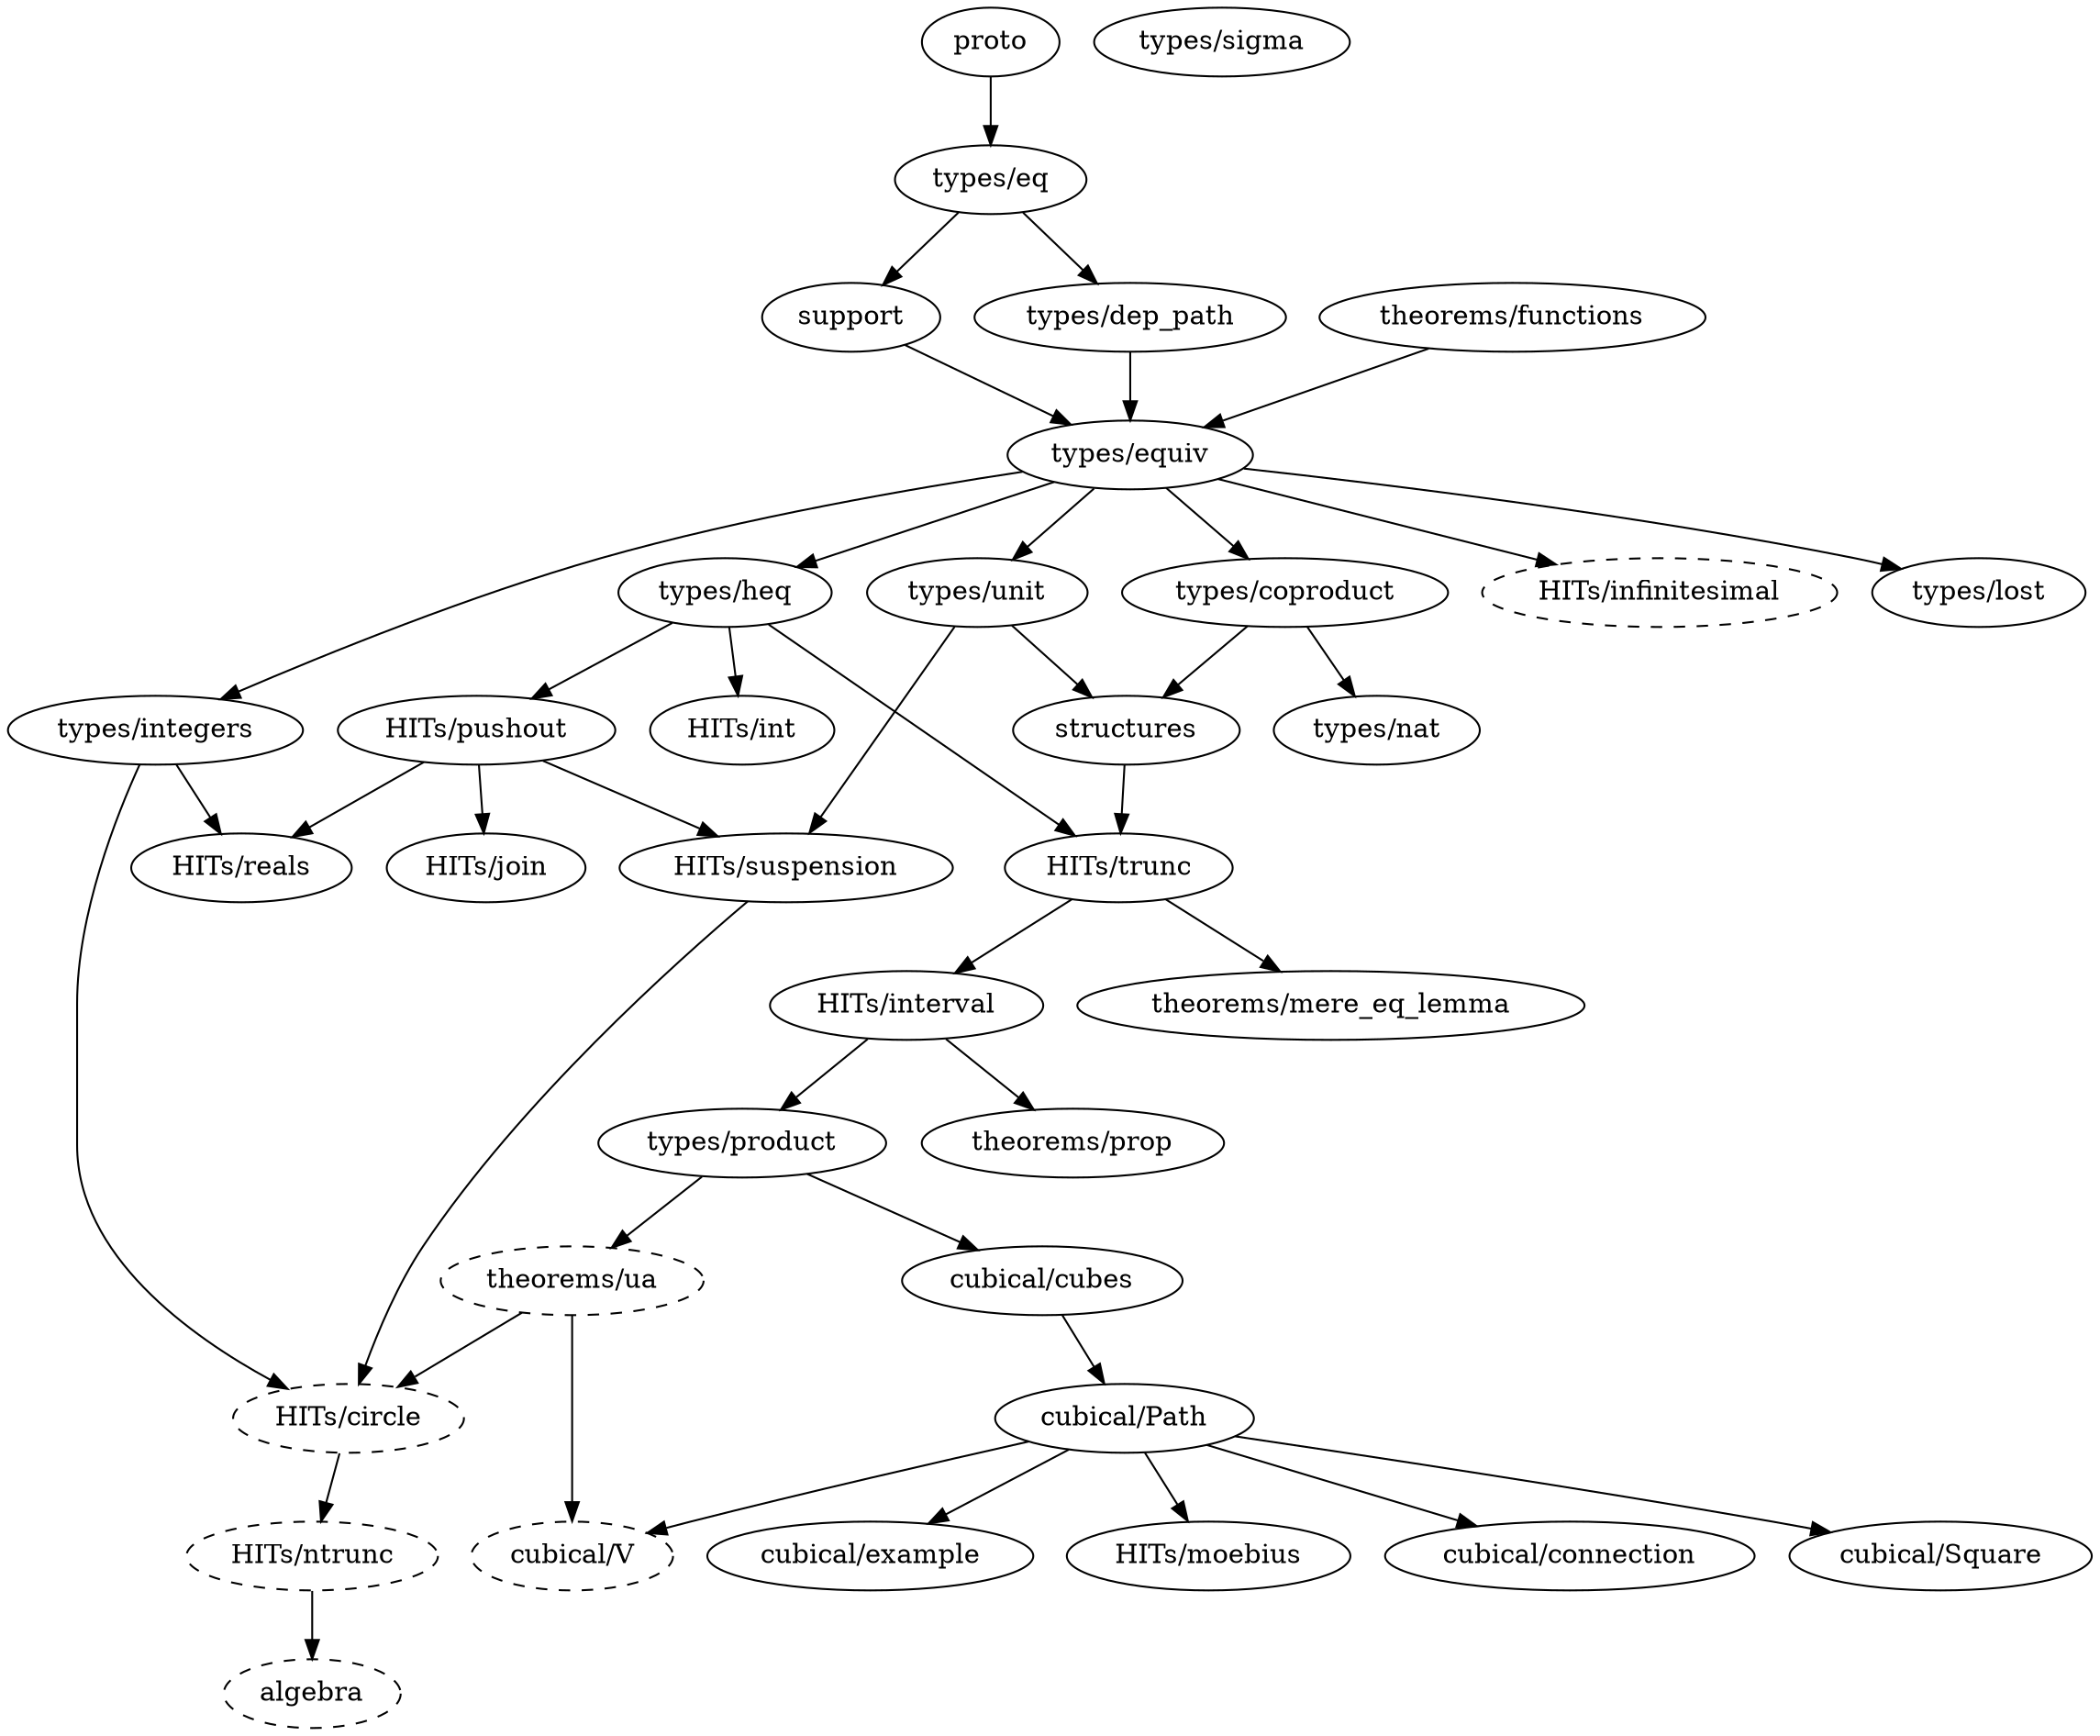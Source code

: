 digraph dependency_map {
  proto -> "types/eq"

  algebra [style=dashed]
  "HITs/ntrunc" -> algebra

  "HITs/circle" [style=dashed]
  "types/integers" -> "HITs/circle"
  "HITs/suspension" -> "HITs/circle"
  "theorems/ua" -> "HITs/circle"

  "HITs/infinitesimal" [style=dashed]
  "types/equiv" -> "HITs/infinitesimal"

  "types/equiv" -> "types/coproduct"
  "types/eq" -> "types/dep_path"

  "cubical/Path" -> "cubical/connection"
  "types/product" -> "cubical/cubes"
  "cubical/cubes" -> "cubical/Path"
  "cubical/Path" -> "cubical/Square"
  "cubical/Path" -> "cubical/example"

  "cubical/V" [style=dashed]
  "theorems/ua" -> "cubical/V"
  "cubical/Path" -> "cubical/V"

  "types/equiv" -> "types/heq"
  "types/equiv" -> "types/integers"

  "types/dep_path" -> "types/equiv"
  support -> "types/equiv"
  "theorems/functions" -> "types/equiv"

  "types/heq" -> "HITs/int"

  "HITs/trunc" -> "HITs/interval"

  "HITs/pushout" -> "HITs/join"

  "cubical/Path" -> "HITs/moebius"

  "HITs/trunc" -> "theorems/mere_eq_lemma"

  "HITs/ntrunc" [style=dashed]
  "HITs/circle" -> "HITs/ntrunc"

  "HITs/interval" -> "types/product"

  "HITs/interval" -> "theorems/prop"

  "types/heq" -> "HITs/pushout"

  "HITs/pushout" -> "HITs/reals"
  "types/integers" -> "HITs/reals"

  "types/unit" -> structures
  "types/coproduct" -> structures

  "types/eq" -> support

  "HITs/pushout" -> "HITs/suspension"
  "types/unit" -> "HITs/suspension"

  structures -> "HITs/trunc"
  "types/heq" -> "HITs/trunc"

  "theorems/ua" [style=dashed]
  "types/product" -> "theorems/ua"

  "types/equiv" -> "types/unit"

  "types/coproduct" -> "types/nat"

  "types/equiv" -> "types/lost"

  "types/sigma"
}